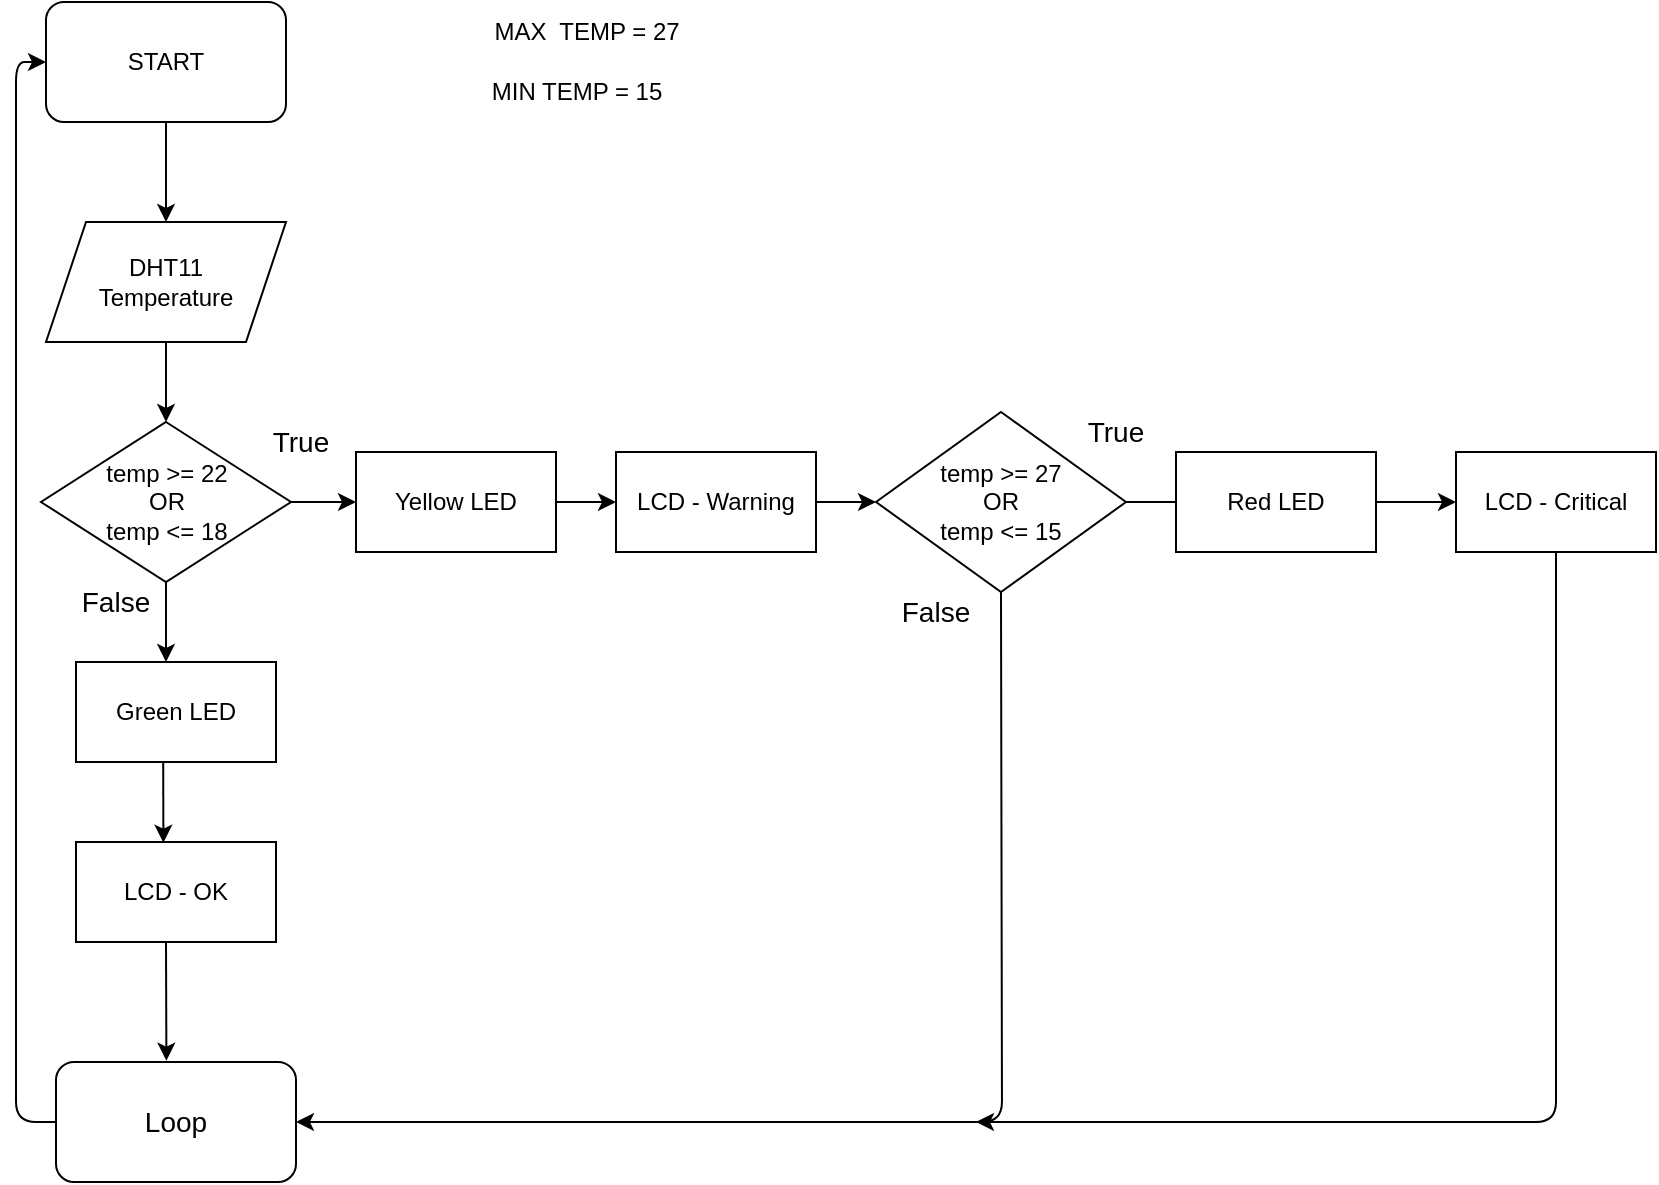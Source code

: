 <mxfile version="13.9.9" type="github">
  <diagram id="GbQ9wabFYI_MaC2_cHQQ" name="Page-1">
    <mxGraphModel dx="1483" dy="829" grid="1" gridSize="10" guides="1" tooltips="1" connect="1" arrows="1" fold="1" page="1" pageScale="1" pageWidth="850" pageHeight="1100" math="0" shadow="0">
      <root>
        <mxCell id="0" />
        <mxCell id="1" parent="0" />
        <mxCell id="NEqc8nKRHtcBdQz_AVIA-1" value="START" style="rounded=1;whiteSpace=wrap;html=1;" parent="1" vertex="1">
          <mxGeometry x="25" width="120" height="60" as="geometry" />
        </mxCell>
        <mxCell id="NEqc8nKRHtcBdQz_AVIA-2" value="DHT11&lt;br&gt;Temperature" style="shape=parallelogram;perimeter=parallelogramPerimeter;whiteSpace=wrap;html=1;fixedSize=1;" parent="1" vertex="1">
          <mxGeometry x="25" y="110" width="120" height="60" as="geometry" />
        </mxCell>
        <mxCell id="NEqc8nKRHtcBdQz_AVIA-3" value="" style="endArrow=classic;html=1;exitX=0.5;exitY=1;exitDx=0;exitDy=0;entryX=0.5;entryY=0;entryDx=0;entryDy=0;" parent="1" source="NEqc8nKRHtcBdQz_AVIA-1" target="NEqc8nKRHtcBdQz_AVIA-2" edge="1">
          <mxGeometry width="50" height="50" relative="1" as="geometry">
            <mxPoint x="400" y="150" as="sourcePoint" />
            <mxPoint x="380" y="110" as="targetPoint" />
          </mxGeometry>
        </mxCell>
        <mxCell id="NEqc8nKRHtcBdQz_AVIA-4" value="temp &amp;gt;= 22&lt;br&gt;OR&lt;br&gt;temp &amp;lt;= 18" style="rhombus;whiteSpace=wrap;html=1;" parent="1" vertex="1">
          <mxGeometry x="22.5" y="210" width="125" height="80" as="geometry" />
        </mxCell>
        <mxCell id="NEqc8nKRHtcBdQz_AVIA-6" value="" style="endArrow=classic;html=1;exitX=0.5;exitY=1;exitDx=0;exitDy=0;entryX=0.5;entryY=0;entryDx=0;entryDy=0;" parent="1" source="NEqc8nKRHtcBdQz_AVIA-2" target="NEqc8nKRHtcBdQz_AVIA-4" edge="1">
          <mxGeometry width="50" height="50" relative="1" as="geometry">
            <mxPoint x="400" y="310" as="sourcePoint" />
            <mxPoint x="450" y="260" as="targetPoint" />
          </mxGeometry>
        </mxCell>
        <mxCell id="NEqc8nKRHtcBdQz_AVIA-10" value="" style="endArrow=classic;html=1;exitX=0.5;exitY=1;exitDx=0;exitDy=0;entryX=0.5;entryY=0;entryDx=0;entryDy=0;" parent="1" source="NEqc8nKRHtcBdQz_AVIA-4" edge="1">
          <mxGeometry width="50" height="50" relative="1" as="geometry">
            <mxPoint x="400" y="300" as="sourcePoint" />
            <mxPoint x="85" y="330" as="targetPoint" />
          </mxGeometry>
        </mxCell>
        <mxCell id="NEqc8nKRHtcBdQz_AVIA-12" value="&lt;font style=&quot;font-size: 14px&quot;&gt;True&lt;/font&gt;" style="text;html=1;strokeColor=none;fillColor=none;align=center;verticalAlign=middle;whiteSpace=wrap;rounded=0;" parent="1" vertex="1">
          <mxGeometry x="125" y="205" width="55" height="30" as="geometry" />
        </mxCell>
        <mxCell id="NEqc8nKRHtcBdQz_AVIA-13" value="&lt;font style=&quot;font-size: 14px&quot;&gt;False&lt;/font&gt;" style="text;html=1;strokeColor=none;fillColor=none;align=center;verticalAlign=middle;whiteSpace=wrap;rounded=0;" parent="1" vertex="1">
          <mxGeometry x="40" y="290" width="40" height="20" as="geometry" />
        </mxCell>
        <mxCell id="NEqc8nKRHtcBdQz_AVIA-15" value="Yellow LED&lt;br&gt;" style="rounded=0;whiteSpace=wrap;html=1;" parent="1" vertex="1">
          <mxGeometry x="180" y="225" width="100" height="50" as="geometry" />
        </mxCell>
        <mxCell id="NEqc8nKRHtcBdQz_AVIA-20" value="&lt;span&gt;temp &amp;gt;= 27&lt;/span&gt;&lt;br&gt;&lt;span&gt;OR&lt;/span&gt;&lt;br&gt;&lt;span&gt;temp &amp;lt;= 15&lt;/span&gt;" style="rhombus;whiteSpace=wrap;html=1;" parent="1" vertex="1">
          <mxGeometry x="440" y="205" width="125" height="90" as="geometry" />
        </mxCell>
        <mxCell id="NEqc8nKRHtcBdQz_AVIA-25" value="&lt;font style=&quot;font-size: 14px&quot;&gt;Loop&lt;/font&gt;" style="rounded=1;whiteSpace=wrap;html=1;" parent="1" vertex="1">
          <mxGeometry x="30" y="530" width="120" height="60" as="geometry" />
        </mxCell>
        <mxCell id="NEqc8nKRHtcBdQz_AVIA-28" value="" style="endArrow=classic;html=1;exitX=0;exitY=0.5;exitDx=0;exitDy=0;entryX=0;entryY=0.5;entryDx=0;entryDy=0;" parent="1" source="NEqc8nKRHtcBdQz_AVIA-25" target="NEqc8nKRHtcBdQz_AVIA-1" edge="1">
          <mxGeometry width="50" height="50" relative="1" as="geometry">
            <mxPoint x="260" y="540" as="sourcePoint" />
            <mxPoint x="200" y="30" as="targetPoint" />
            <Array as="points">
              <mxPoint x="10" y="560" />
              <mxPoint x="10" y="500" />
              <mxPoint x="10" y="30" />
            </Array>
          </mxGeometry>
        </mxCell>
        <mxCell id="NEqc8nKRHtcBdQz_AVIA-39" value="&lt;font style=&quot;font-size: 14px&quot;&gt;False&lt;/font&gt;" style="text;html=1;strokeColor=none;fillColor=none;align=center;verticalAlign=middle;whiteSpace=wrap;rounded=0;" parent="1" vertex="1">
          <mxGeometry x="450" y="295" width="40" height="20" as="geometry" />
        </mxCell>
        <mxCell id="NEqc8nKRHtcBdQz_AVIA-40" value="" style="endArrow=classic;html=1;exitX=0.5;exitY=1;exitDx=0;exitDy=0;entryX=1;entryY=0.5;entryDx=0;entryDy=0;" parent="1" source="NEqc8nKRHtcBdQz_AVIA-20" target="NEqc8nKRHtcBdQz_AVIA-25" edge="1">
          <mxGeometry width="50" height="50" relative="1" as="geometry">
            <mxPoint x="770" y="330" as="sourcePoint" />
            <mxPoint x="780" y="510" as="targetPoint" />
            <Array as="points">
              <mxPoint x="503" y="560" />
            </Array>
          </mxGeometry>
        </mxCell>
        <mxCell id="NEqc8nKRHtcBdQz_AVIA-41" value="&lt;font style=&quot;font-size: 14px&quot;&gt;True&lt;/font&gt;" style="text;html=1;strokeColor=none;fillColor=none;align=center;verticalAlign=middle;whiteSpace=wrap;rounded=0;" parent="1" vertex="1">
          <mxGeometry x="540" y="205" width="40" height="20" as="geometry" />
        </mxCell>
        <mxCell id="PIveHvH1oYUkCGYTxlvE-6" value="" style="endArrow=classic;html=1;exitX=0.5;exitY=1;exitDx=0;exitDy=0;" parent="1" source="Nqzp5O58vuQpdB2VUj0B-16" edge="1">
          <mxGeometry width="50" height="50" relative="1" as="geometry">
            <mxPoint x="795" y="285" as="sourcePoint" />
            <mxPoint x="490" y="560" as="targetPoint" />
            <Array as="points">
              <mxPoint x="780" y="560" />
            </Array>
          </mxGeometry>
        </mxCell>
        <mxCell id="Nqzp5O58vuQpdB2VUj0B-1" value="MAX&amp;nbsp; TEMP = 27" style="text;html=1;align=center;verticalAlign=middle;resizable=0;points=[];autosize=1;" vertex="1" parent="1">
          <mxGeometry x="240" y="5" width="110" height="20" as="geometry" />
        </mxCell>
        <mxCell id="Nqzp5O58vuQpdB2VUj0B-2" value="MIN TEMP = 15" style="text;html=1;align=center;verticalAlign=middle;resizable=0;points=[];autosize=1;" vertex="1" parent="1">
          <mxGeometry x="240" y="35" width="100" height="20" as="geometry" />
        </mxCell>
        <mxCell id="Nqzp5O58vuQpdB2VUj0B-5" value="" style="endArrow=classic;html=1;exitX=0.436;exitY=0.986;exitDx=0;exitDy=0;entryX=0.437;entryY=0.007;entryDx=0;entryDy=0;exitPerimeter=0;entryPerimeter=0;" edge="1" parent="1" source="Nqzp5O58vuQpdB2VUj0B-23" target="Nqzp5O58vuQpdB2VUj0B-24">
          <mxGeometry width="50" height="50" relative="1" as="geometry">
            <mxPoint x="85" y="390" as="sourcePoint" />
            <mxPoint x="82.5" y="420" as="targetPoint" />
          </mxGeometry>
        </mxCell>
        <mxCell id="Nqzp5O58vuQpdB2VUj0B-8" value="" style="endArrow=classic;html=1;exitX=1;exitY=0.5;exitDx=0;exitDy=0;" edge="1" parent="1" source="NEqc8nKRHtcBdQz_AVIA-20">
          <mxGeometry width="50" height="50" relative="1" as="geometry">
            <mxPoint x="330" y="340" as="sourcePoint" />
            <mxPoint x="600" y="250" as="targetPoint" />
          </mxGeometry>
        </mxCell>
        <mxCell id="Nqzp5O58vuQpdB2VUj0B-9" value="" style="endArrow=classic;html=1;entryX=0;entryY=0.5;entryDx=0;entryDy=0;exitX=1;exitY=0.5;exitDx=0;exitDy=0;" edge="1" parent="1" source="Nqzp5O58vuQpdB2VUj0B-15" target="Nqzp5O58vuQpdB2VUj0B-16">
          <mxGeometry width="50" height="50" relative="1" as="geometry">
            <mxPoint x="710" y="257.5" as="sourcePoint" />
            <mxPoint x="740" y="257.5" as="targetPoint" />
          </mxGeometry>
        </mxCell>
        <mxCell id="Nqzp5O58vuQpdB2VUj0B-12" value="" style="endArrow=classic;html=1;entryX=0.46;entryY=-0.011;entryDx=0;entryDy=0;entryPerimeter=0;" edge="1" parent="1" target="NEqc8nKRHtcBdQz_AVIA-25">
          <mxGeometry width="50" height="50" relative="1" as="geometry">
            <mxPoint x="85" y="470" as="sourcePoint" />
            <mxPoint x="410" y="340" as="targetPoint" />
          </mxGeometry>
        </mxCell>
        <mxCell id="Nqzp5O58vuQpdB2VUj0B-13" value="LCD - Warning" style="rounded=0;whiteSpace=wrap;html=1;" vertex="1" parent="1">
          <mxGeometry x="310" y="225" width="100" height="50" as="geometry" />
        </mxCell>
        <mxCell id="Nqzp5O58vuQpdB2VUj0B-15" value="Red LED" style="rounded=0;whiteSpace=wrap;html=1;" vertex="1" parent="1">
          <mxGeometry x="590" y="225" width="100" height="50" as="geometry" />
        </mxCell>
        <mxCell id="Nqzp5O58vuQpdB2VUj0B-16" value="LCD - Critical" style="rounded=0;whiteSpace=wrap;html=1;" vertex="1" parent="1">
          <mxGeometry x="730" y="225" width="100" height="50" as="geometry" />
        </mxCell>
        <mxCell id="Nqzp5O58vuQpdB2VUj0B-18" value="" style="endArrow=classic;html=1;exitX=1;exitY=0.5;exitDx=0;exitDy=0;entryX=0;entryY=0.5;entryDx=0;entryDy=0;" edge="1" parent="1" source="NEqc8nKRHtcBdQz_AVIA-4" target="NEqc8nKRHtcBdQz_AVIA-15">
          <mxGeometry width="50" height="50" relative="1" as="geometry">
            <mxPoint x="440" y="250" as="sourcePoint" />
            <mxPoint x="490" y="200" as="targetPoint" />
          </mxGeometry>
        </mxCell>
        <mxCell id="Nqzp5O58vuQpdB2VUj0B-19" value="" style="endArrow=classic;html=1;exitX=1;exitY=0.5;exitDx=0;exitDy=0;" edge="1" parent="1" source="NEqc8nKRHtcBdQz_AVIA-15">
          <mxGeometry width="50" height="50" relative="1" as="geometry">
            <mxPoint x="280" y="300" as="sourcePoint" />
            <mxPoint x="310" y="250" as="targetPoint" />
          </mxGeometry>
        </mxCell>
        <mxCell id="Nqzp5O58vuQpdB2VUj0B-20" value="" style="endArrow=classic;html=1;exitX=1;exitY=0.5;exitDx=0;exitDy=0;" edge="1" parent="1" source="Nqzp5O58vuQpdB2VUj0B-13" target="NEqc8nKRHtcBdQz_AVIA-20">
          <mxGeometry width="50" height="50" relative="1" as="geometry">
            <mxPoint x="430" y="250" as="sourcePoint" />
            <mxPoint x="480" y="200" as="targetPoint" />
          </mxGeometry>
        </mxCell>
        <mxCell id="Nqzp5O58vuQpdB2VUj0B-23" value="Green LED" style="rounded=0;whiteSpace=wrap;html=1;" vertex="1" parent="1">
          <mxGeometry x="40" y="330" width="100" height="50" as="geometry" />
        </mxCell>
        <mxCell id="Nqzp5O58vuQpdB2VUj0B-24" value="LCD - OK" style="rounded=0;whiteSpace=wrap;html=1;" vertex="1" parent="1">
          <mxGeometry x="40" y="420" width="100" height="50" as="geometry" />
        </mxCell>
      </root>
    </mxGraphModel>
  </diagram>
</mxfile>
